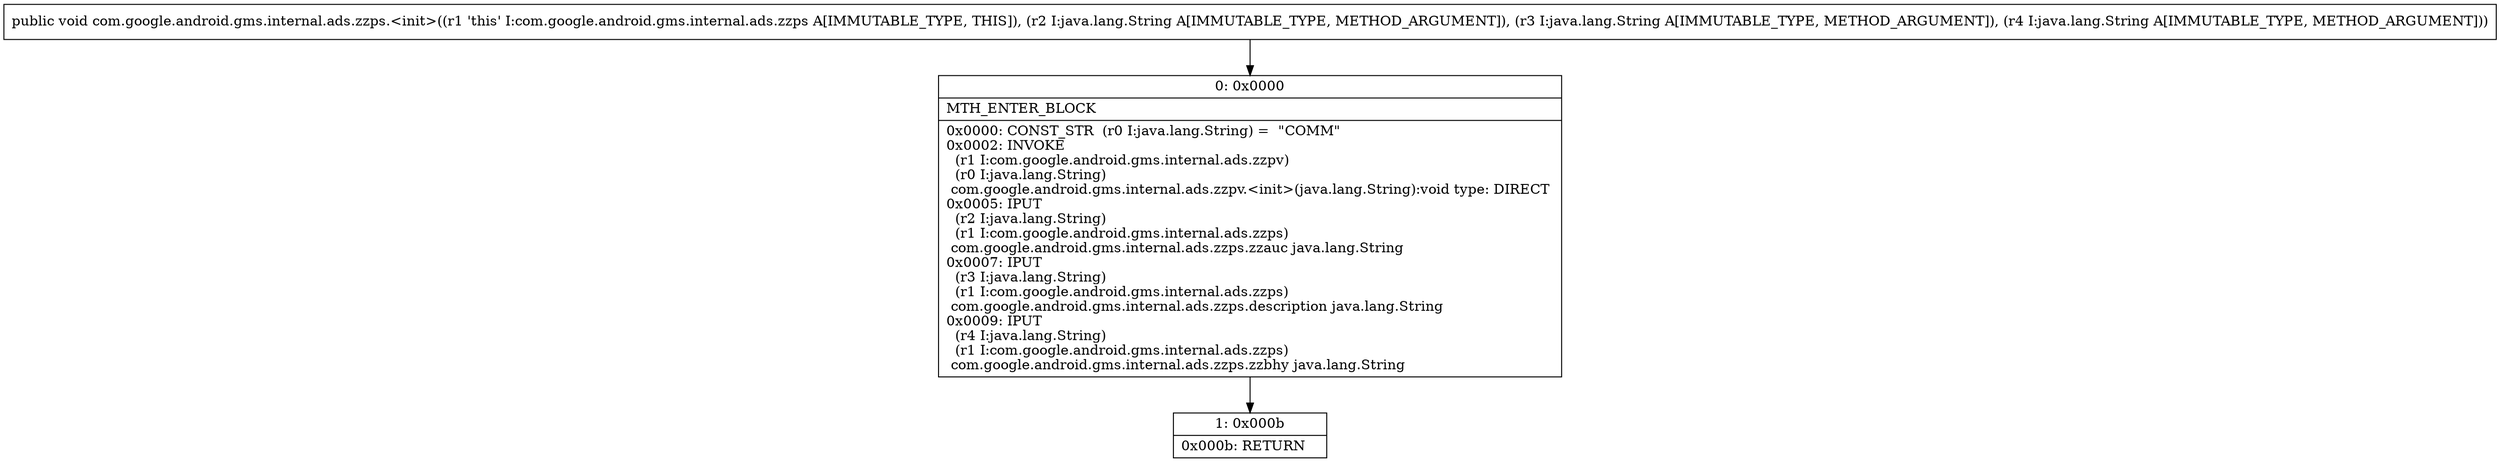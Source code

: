 digraph "CFG forcom.google.android.gms.internal.ads.zzps.\<init\>(Ljava\/lang\/String;Ljava\/lang\/String;Ljava\/lang\/String;)V" {
Node_0 [shape=record,label="{0\:\ 0x0000|MTH_ENTER_BLOCK\l|0x0000: CONST_STR  (r0 I:java.lang.String) =  \"COMM\" \l0x0002: INVOKE  \l  (r1 I:com.google.android.gms.internal.ads.zzpv)\l  (r0 I:java.lang.String)\l com.google.android.gms.internal.ads.zzpv.\<init\>(java.lang.String):void type: DIRECT \l0x0005: IPUT  \l  (r2 I:java.lang.String)\l  (r1 I:com.google.android.gms.internal.ads.zzps)\l com.google.android.gms.internal.ads.zzps.zzauc java.lang.String \l0x0007: IPUT  \l  (r3 I:java.lang.String)\l  (r1 I:com.google.android.gms.internal.ads.zzps)\l com.google.android.gms.internal.ads.zzps.description java.lang.String \l0x0009: IPUT  \l  (r4 I:java.lang.String)\l  (r1 I:com.google.android.gms.internal.ads.zzps)\l com.google.android.gms.internal.ads.zzps.zzbhy java.lang.String \l}"];
Node_1 [shape=record,label="{1\:\ 0x000b|0x000b: RETURN   \l}"];
MethodNode[shape=record,label="{public void com.google.android.gms.internal.ads.zzps.\<init\>((r1 'this' I:com.google.android.gms.internal.ads.zzps A[IMMUTABLE_TYPE, THIS]), (r2 I:java.lang.String A[IMMUTABLE_TYPE, METHOD_ARGUMENT]), (r3 I:java.lang.String A[IMMUTABLE_TYPE, METHOD_ARGUMENT]), (r4 I:java.lang.String A[IMMUTABLE_TYPE, METHOD_ARGUMENT])) }"];
MethodNode -> Node_0;
Node_0 -> Node_1;
}

